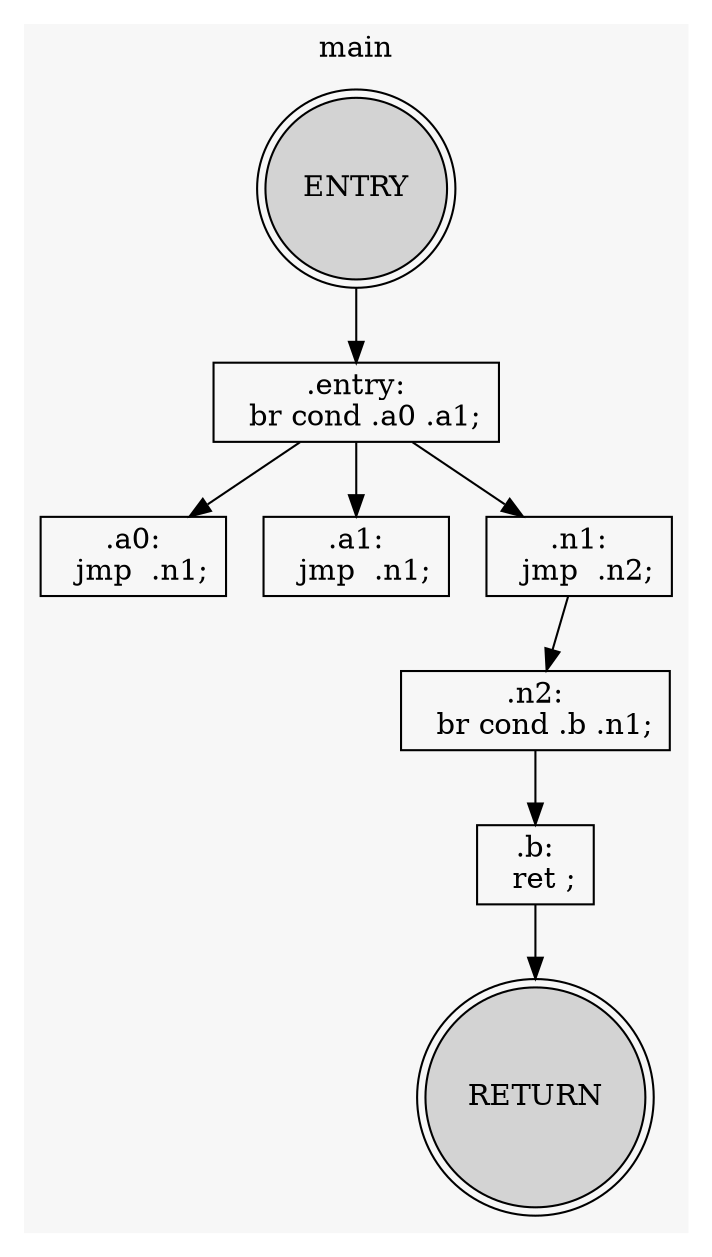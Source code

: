 // Dominator Tree
digraph DOMTREE {
	subgraph cluster_main {
		label=main
		color="#f7f7f7"
		style=filled
		rankdir=TB
		FUNC_main_NODE_ENTRY [label=ENTRY fillcolor=lightgray shape=doublecircle style=filled]
		FUNC_main_NODE_entry [label=".entry:
  br cond .a0 .a1;" shape=box]
		FUNC_main_NODE_ENTRY -> FUNC_main_NODE_entry
		FUNC_main_NODE_a0 [label=".a0:
  jmp  .n1;" shape=box]
		FUNC_main_NODE_entry -> FUNC_main_NODE_a0
		FUNC_main_NODE_a1 [label=".a1:
  jmp  .n1;" shape=box]
		FUNC_main_NODE_entry -> FUNC_main_NODE_a1
		FUNC_main_NODE_n1 [label=".n1:
  jmp  .n2;" shape=box]
		FUNC_main_NODE_entry -> FUNC_main_NODE_n1
		FUNC_main_NODE_n2 [label=".n2:
  br cond .b .n1;" shape=box]
		FUNC_main_NODE_n1 -> FUNC_main_NODE_n2
		FUNC_main_NODE_b [label=".b:
  ret ;" shape=box]
		FUNC_main_NODE_n2 -> FUNC_main_NODE_b
		FUNC_main_NODE_RETURN [label=RETURN fillcolor=lightgray shape=doublecircle style=filled]
		FUNC_main_NODE_b -> FUNC_main_NODE_RETURN
	}
}
